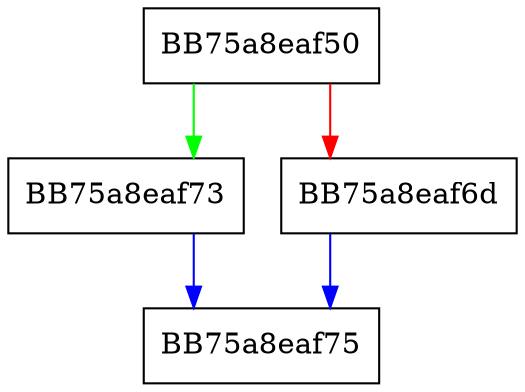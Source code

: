 digraph _Get_deleter {
  node [shape="box"];
  graph [splines=ortho];
  BB75a8eaf50 -> BB75a8eaf73 [color="green"];
  BB75a8eaf50 -> BB75a8eaf6d [color="red"];
  BB75a8eaf6d -> BB75a8eaf75 [color="blue"];
  BB75a8eaf73 -> BB75a8eaf75 [color="blue"];
}